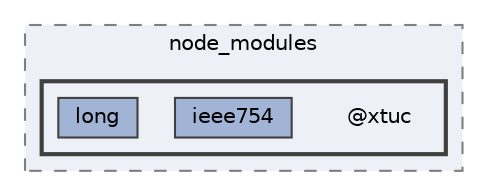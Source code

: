 digraph "pkiclassroomrescheduler/src/main/frontend/node_modules/@xtuc"
{
 // LATEX_PDF_SIZE
  bgcolor="transparent";
  edge [fontname=Helvetica,fontsize=10,labelfontname=Helvetica,labelfontsize=10];
  node [fontname=Helvetica,fontsize=10,shape=box,height=0.2,width=0.4];
  compound=true
  subgraph clusterdir_72953eda66ccb3a2722c28e1c3e6c23b {
    graph [ bgcolor="#edf0f7", pencolor="grey50", label="node_modules", fontname=Helvetica,fontsize=10 style="filled,dashed", URL="dir_72953eda66ccb3a2722c28e1c3e6c23b.html",tooltip=""]
  subgraph clusterdir_113b4c9aa9c501dfb1f356eb43539504 {
    graph [ bgcolor="#edf0f7", pencolor="grey25", label="", fontname=Helvetica,fontsize=10 style="filled,bold", URL="dir_113b4c9aa9c501dfb1f356eb43539504.html",tooltip=""]
    dir_113b4c9aa9c501dfb1f356eb43539504 [shape=plaintext, label="@xtuc"];
  dir_dadc65c209a29315c3467e37ea210ec6 [label="ieee754", fillcolor="#a2b4d6", color="grey25", style="filled", URL="dir_dadc65c209a29315c3467e37ea210ec6.html",tooltip=""];
  dir_49fa1dcebb94b02d1d7983cdc62d7e8b [label="long", fillcolor="#a2b4d6", color="grey25", style="filled", URL="dir_49fa1dcebb94b02d1d7983cdc62d7e8b.html",tooltip=""];
  }
  }
}
